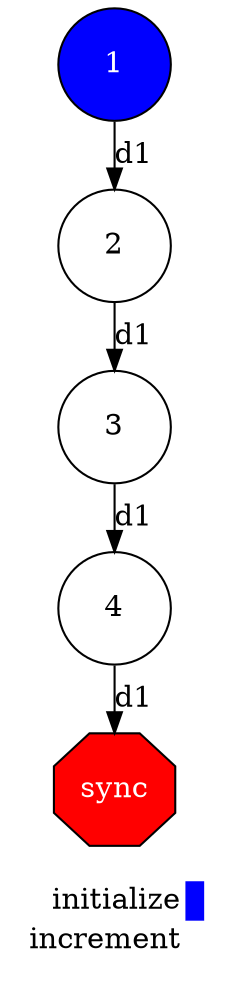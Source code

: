 digraph {
  rankdir=TB;
  labeljust="l";
  subgraph dependence_graph {
    ranksep=0.20;
    node[height=0.75];

1[shape=circle, style=filled fillcolor="#0000ff" fontcolor="#ffffff"];
2[shape=circle, style=filled fillcolor="#ffffff" fontcolor="#000000"];
1 -> 2[ label="d1" ];
3[shape=circle, style=filled fillcolor="#ffffff" fontcolor="#000000"];
2 -> 3[ label="d1" ];
4[shape=circle, style=filled fillcolor="#ffffff" fontcolor="#000000"];
3 -> 4[ label="d1" ];
Synchro1[label="sync", shape=octagon, style=filled fillcolor="#ff0000" fontcolor="#FFFFFF"];
4 -> Synchro1[ label="d1" ];  }
  subgraph legend {
    rank=sink;
    node [shape=plaintext, height=0.75];
    ranksep=0.20;
    label = "Legend";
    key [label=<
      <table border="0" cellpadding="2" cellspacing="0" cellborder="0">
<tr>
<td align="right">initialize</td>
<td bgcolor="#0000ff">&nbsp;</td>
</tr>
<tr>
<td align="right">increment</td>
<td bgcolor="#ffffff">&nbsp;</td>
</tr>
      </table>
    >]
  }
}

